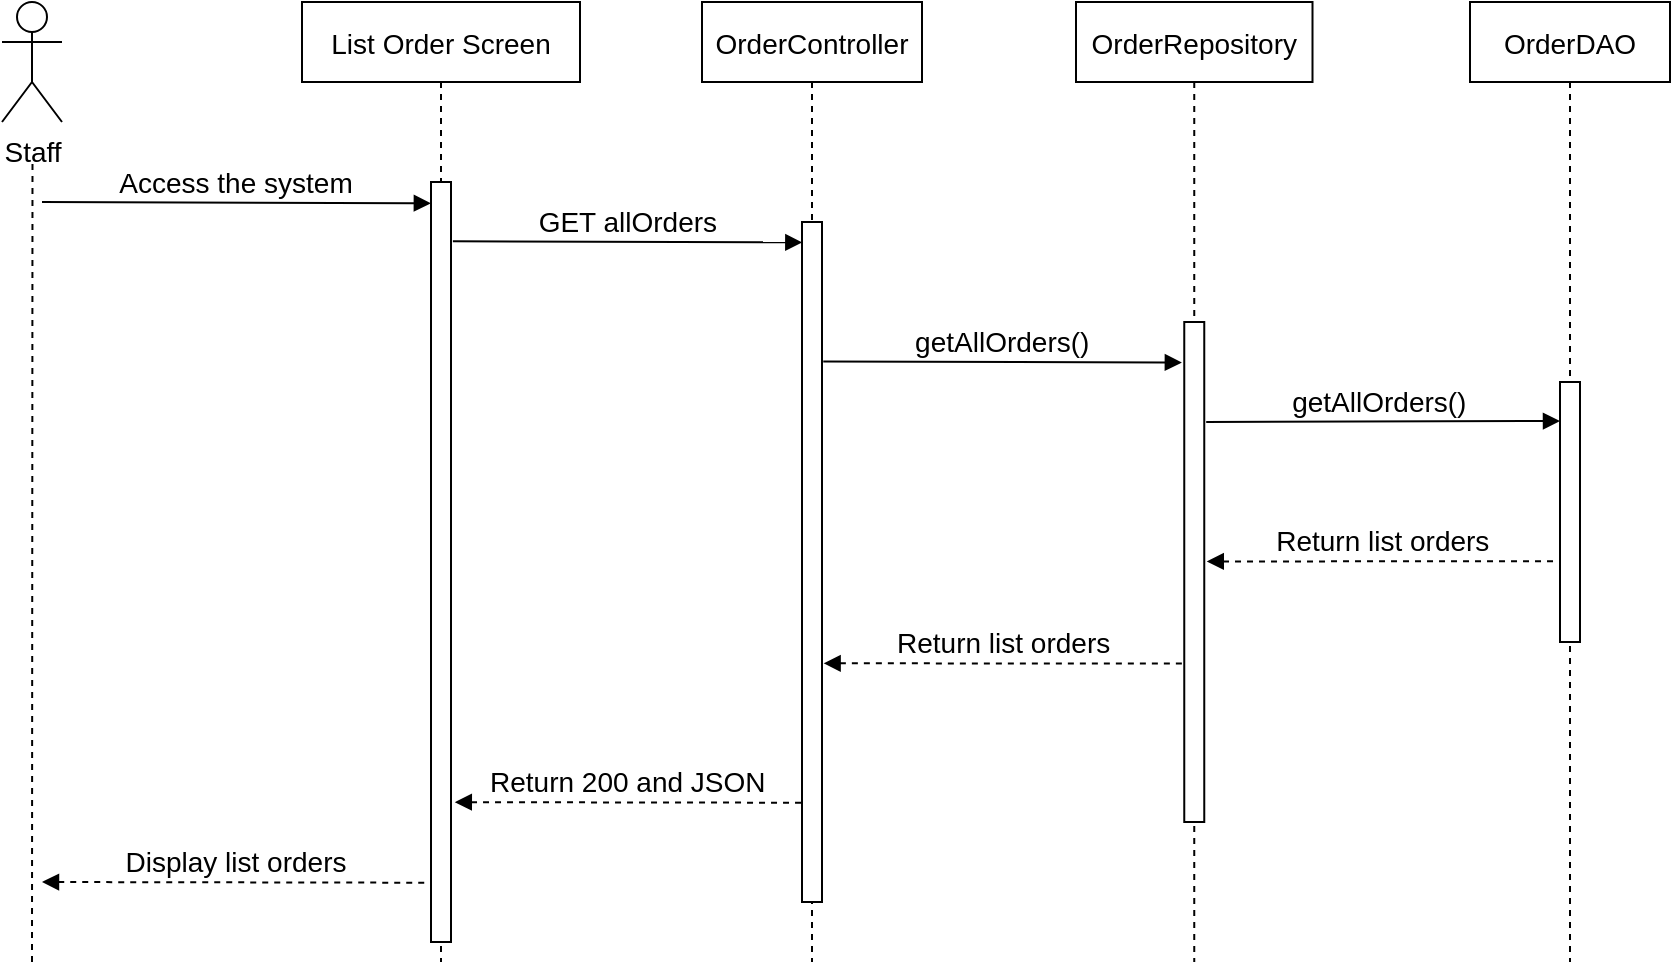 <mxfile version="20.7.4" type="device"><diagram id="L6YpDf5ZNV9DLQ3wqdjE" name="Page-1"><mxGraphModel dx="1418" dy="828" grid="1" gridSize="10" guides="1" tooltips="1" connect="1" arrows="1" fold="1" page="1" pageScale="1" pageWidth="583" pageHeight="827" math="0" shadow="0"><root><mxCell id="0"/><mxCell id="1" parent="0"/><mxCell id="HPjMg-UC2jyNEd4yYNPL-1" value="List Order Screen" style="shape=umlLifeline;perimeter=lifelinePerimeter;container=1;collapsible=0;recursiveResize=0;rounded=0;shadow=0;strokeWidth=1;fontSize=14;" parent="1" vertex="1"><mxGeometry x="196" y="719" width="139" height="480" as="geometry"/></mxCell><mxCell id="HPjMg-UC2jyNEd4yYNPL-2" value="" style="points=[];perimeter=orthogonalPerimeter;rounded=0;shadow=0;strokeWidth=1;fontSize=14;" parent="HPjMg-UC2jyNEd4yYNPL-1" vertex="1"><mxGeometry x="64.5" y="90" width="10" height="380" as="geometry"/></mxCell><mxCell id="HPjMg-UC2jyNEd4yYNPL-3" value="OrderController" style="shape=umlLifeline;perimeter=lifelinePerimeter;container=1;collapsible=0;recursiveResize=0;rounded=0;shadow=0;strokeWidth=1;fontSize=14;" parent="1" vertex="1"><mxGeometry x="396" y="719" width="110" height="480" as="geometry"/></mxCell><mxCell id="HPjMg-UC2jyNEd4yYNPL-4" value="" style="points=[];perimeter=orthogonalPerimeter;rounded=0;shadow=0;strokeWidth=1;fontSize=14;" parent="HPjMg-UC2jyNEd4yYNPL-3" vertex="1"><mxGeometry x="50" y="110" width="10" height="340" as="geometry"/></mxCell><mxCell id="HPjMg-UC2jyNEd4yYNPL-5" value="Staff" style="shape=umlActor;verticalLabelPosition=bottom;verticalAlign=top;html=1;outlineConnect=0;fontSize=14;" parent="1" vertex="1"><mxGeometry x="46" y="719" width="30" height="60" as="geometry"/></mxCell><mxCell id="HPjMg-UC2jyNEd4yYNPL-6" value="" style="endArrow=none;dashed=1;html=1;rounded=0;startArrow=none;fontSize=14;" parent="1" edge="1"><mxGeometry width="50" height="50" relative="1" as="geometry"><mxPoint x="61" y="1199.0" as="sourcePoint"/><mxPoint x="61.25" y="799" as="targetPoint"/></mxGeometry></mxCell><mxCell id="HPjMg-UC2jyNEd4yYNPL-7" value="Access the system" style="verticalAlign=bottom;endArrow=block;entryX=-0.007;entryY=0.028;shadow=0;strokeWidth=1;entryDx=0;entryDy=0;entryPerimeter=0;fontSize=14;" parent="1" target="HPjMg-UC2jyNEd4yYNPL-2" edge="1"><mxGeometry relative="1" as="geometry"><mxPoint x="66" y="819" as="sourcePoint"/><mxPoint x="236" y="819.0" as="targetPoint"/></mxGeometry></mxCell><mxCell id="HPjMg-UC2jyNEd4yYNPL-8" value="GET allOrders" style="verticalAlign=bottom;endArrow=block;shadow=0;strokeWidth=1;entryX=0.016;entryY=0.03;entryDx=0;entryDy=0;entryPerimeter=0;exitX=1.094;exitY=0.078;exitDx=0;exitDy=0;exitPerimeter=0;fontSize=14;" parent="1" source="HPjMg-UC2jyNEd4yYNPL-2" target="HPjMg-UC2jyNEd4yYNPL-4" edge="1"><mxGeometry relative="1" as="geometry"><mxPoint x="266" y="829" as="sourcePoint"/><mxPoint x="436" y="828" as="targetPoint"/></mxGeometry></mxCell><mxCell id="HPjMg-UC2jyNEd4yYNPL-9" value="OrderRepository" style="shape=umlLifeline;perimeter=lifelinePerimeter;container=1;collapsible=0;recursiveResize=0;rounded=0;shadow=0;strokeWidth=1;fontSize=14;" parent="1" vertex="1"><mxGeometry x="583" y="719" width="118.25" height="480" as="geometry"/></mxCell><mxCell id="HPjMg-UC2jyNEd4yYNPL-10" value="" style="points=[];perimeter=orthogonalPerimeter;rounded=0;shadow=0;strokeWidth=1;fontSize=14;" parent="HPjMg-UC2jyNEd4yYNPL-9" vertex="1"><mxGeometry x="54.13" y="160" width="10" height="250" as="geometry"/></mxCell><mxCell id="HPjMg-UC2jyNEd4yYNPL-11" value="OrderDAO" style="shape=umlLifeline;perimeter=lifelinePerimeter;container=1;collapsible=0;recursiveResize=0;rounded=0;shadow=0;strokeWidth=1;fontSize=14;" parent="1" vertex="1"><mxGeometry x="780" y="719" width="100" height="480" as="geometry"/></mxCell><mxCell id="HPjMg-UC2jyNEd4yYNPL-12" value="" style="points=[];perimeter=orthogonalPerimeter;rounded=0;shadow=0;strokeWidth=1;fontSize=14;" parent="HPjMg-UC2jyNEd4yYNPL-11" vertex="1"><mxGeometry x="45" y="190" width="10" height="130" as="geometry"/></mxCell><mxCell id="HPjMg-UC2jyNEd4yYNPL-13" value="getAllOrders()" style="verticalAlign=bottom;endArrow=block;shadow=0;strokeWidth=1;entryX=-0.12;entryY=0.081;entryDx=0;entryDy=0;entryPerimeter=0;fontSize=14;exitX=1.062;exitY=0.205;exitDx=0;exitDy=0;exitPerimeter=0;" parent="1" source="HPjMg-UC2jyNEd4yYNPL-4" target="HPjMg-UC2jyNEd4yYNPL-10" edge="1"><mxGeometry relative="1" as="geometry"><mxPoint x="450" y="900" as="sourcePoint"/><mxPoint x="626.75" y="879" as="targetPoint"/></mxGeometry></mxCell><mxCell id="HPjMg-UC2jyNEd4yYNPL-14" value="getAllOrders() " style="verticalAlign=bottom;endArrow=block;shadow=0;strokeWidth=1;exitX=1.097;exitY=0.2;exitDx=0;exitDy=0;exitPerimeter=0;entryX=0;entryY=0.15;entryDx=0;entryDy=0;entryPerimeter=0;fontSize=14;" parent="1" source="HPjMg-UC2jyNEd4yYNPL-10" target="HPjMg-UC2jyNEd4yYNPL-12" edge="1"><mxGeometry relative="1" as="geometry"><mxPoint x="656.75" y="898.72" as="sourcePoint"/><mxPoint x="836.75" y="899" as="targetPoint"/></mxGeometry></mxCell><mxCell id="HPjMg-UC2jyNEd4yYNPL-15" value="Return list orders" style="verticalAlign=bottom;endArrow=none;shadow=0;strokeWidth=1;entryX=-0.102;entryY=0.689;entryDx=0;entryDy=0;entryPerimeter=0;endFill=0;startArrow=block;startFill=1;dashed=1;exitX=1.126;exitY=0.479;exitDx=0;exitDy=0;exitPerimeter=0;fontSize=14;" parent="1" source="HPjMg-UC2jyNEd4yYNPL-10" target="HPjMg-UC2jyNEd4yYNPL-12" edge="1"><mxGeometry relative="1" as="geometry"><mxPoint x="656.75" y="980" as="sourcePoint"/><mxPoint x="836.89" y="949.16" as="targetPoint"/></mxGeometry></mxCell><mxCell id="HPjMg-UC2jyNEd4yYNPL-16" value="Return list orders" style="verticalAlign=bottom;endArrow=none;shadow=0;strokeWidth=1;endFill=0;startArrow=block;startFill=1;dashed=1;entryX=-0.079;entryY=0.683;entryDx=0;entryDy=0;entryPerimeter=0;fontSize=14;exitX=1.081;exitY=0.649;exitDx=0;exitDy=0;exitPerimeter=0;" parent="1" source="HPjMg-UC2jyNEd4yYNPL-4" target="HPjMg-UC2jyNEd4yYNPL-10" edge="1"><mxGeometry relative="1" as="geometry"><mxPoint x="460" y="1049" as="sourcePoint"/><mxPoint x="646.2" y="989" as="targetPoint"/></mxGeometry></mxCell><mxCell id="HPjMg-UC2jyNEd4yYNPL-17" value="Return 200 and JSON" style="verticalAlign=bottom;endArrow=none;shadow=0;strokeWidth=1;entryX=-0.049;entryY=0.854;entryDx=0;entryDy=0;entryPerimeter=0;endFill=0;startArrow=block;startFill=1;dashed=1;exitX=1.19;exitY=0.816;exitDx=0;exitDy=0;exitPerimeter=0;fontSize=14;" parent="1" source="HPjMg-UC2jyNEd4yYNPL-2" target="HPjMg-UC2jyNEd4yYNPL-4" edge="1"><mxGeometry relative="1" as="geometry"><mxPoint x="256" y="1029" as="sourcePoint"/><mxPoint x="445.45" y="1029" as="targetPoint"/></mxGeometry></mxCell><mxCell id="HPjMg-UC2jyNEd4yYNPL-18" value="Display list orders" style="verticalAlign=bottom;endArrow=none;shadow=0;strokeWidth=1;entryX=-0.034;entryY=0.922;entryDx=0;entryDy=0;entryPerimeter=0;endFill=0;startArrow=block;startFill=1;dashed=1;fontSize=14;" parent="1" target="HPjMg-UC2jyNEd4yYNPL-2" edge="1"><mxGeometry relative="1" as="geometry"><mxPoint x="66" y="1159.0" as="sourcePoint"/><mxPoint x="255.45" y="1039" as="targetPoint"/></mxGeometry></mxCell></root></mxGraphModel></diagram></mxfile>